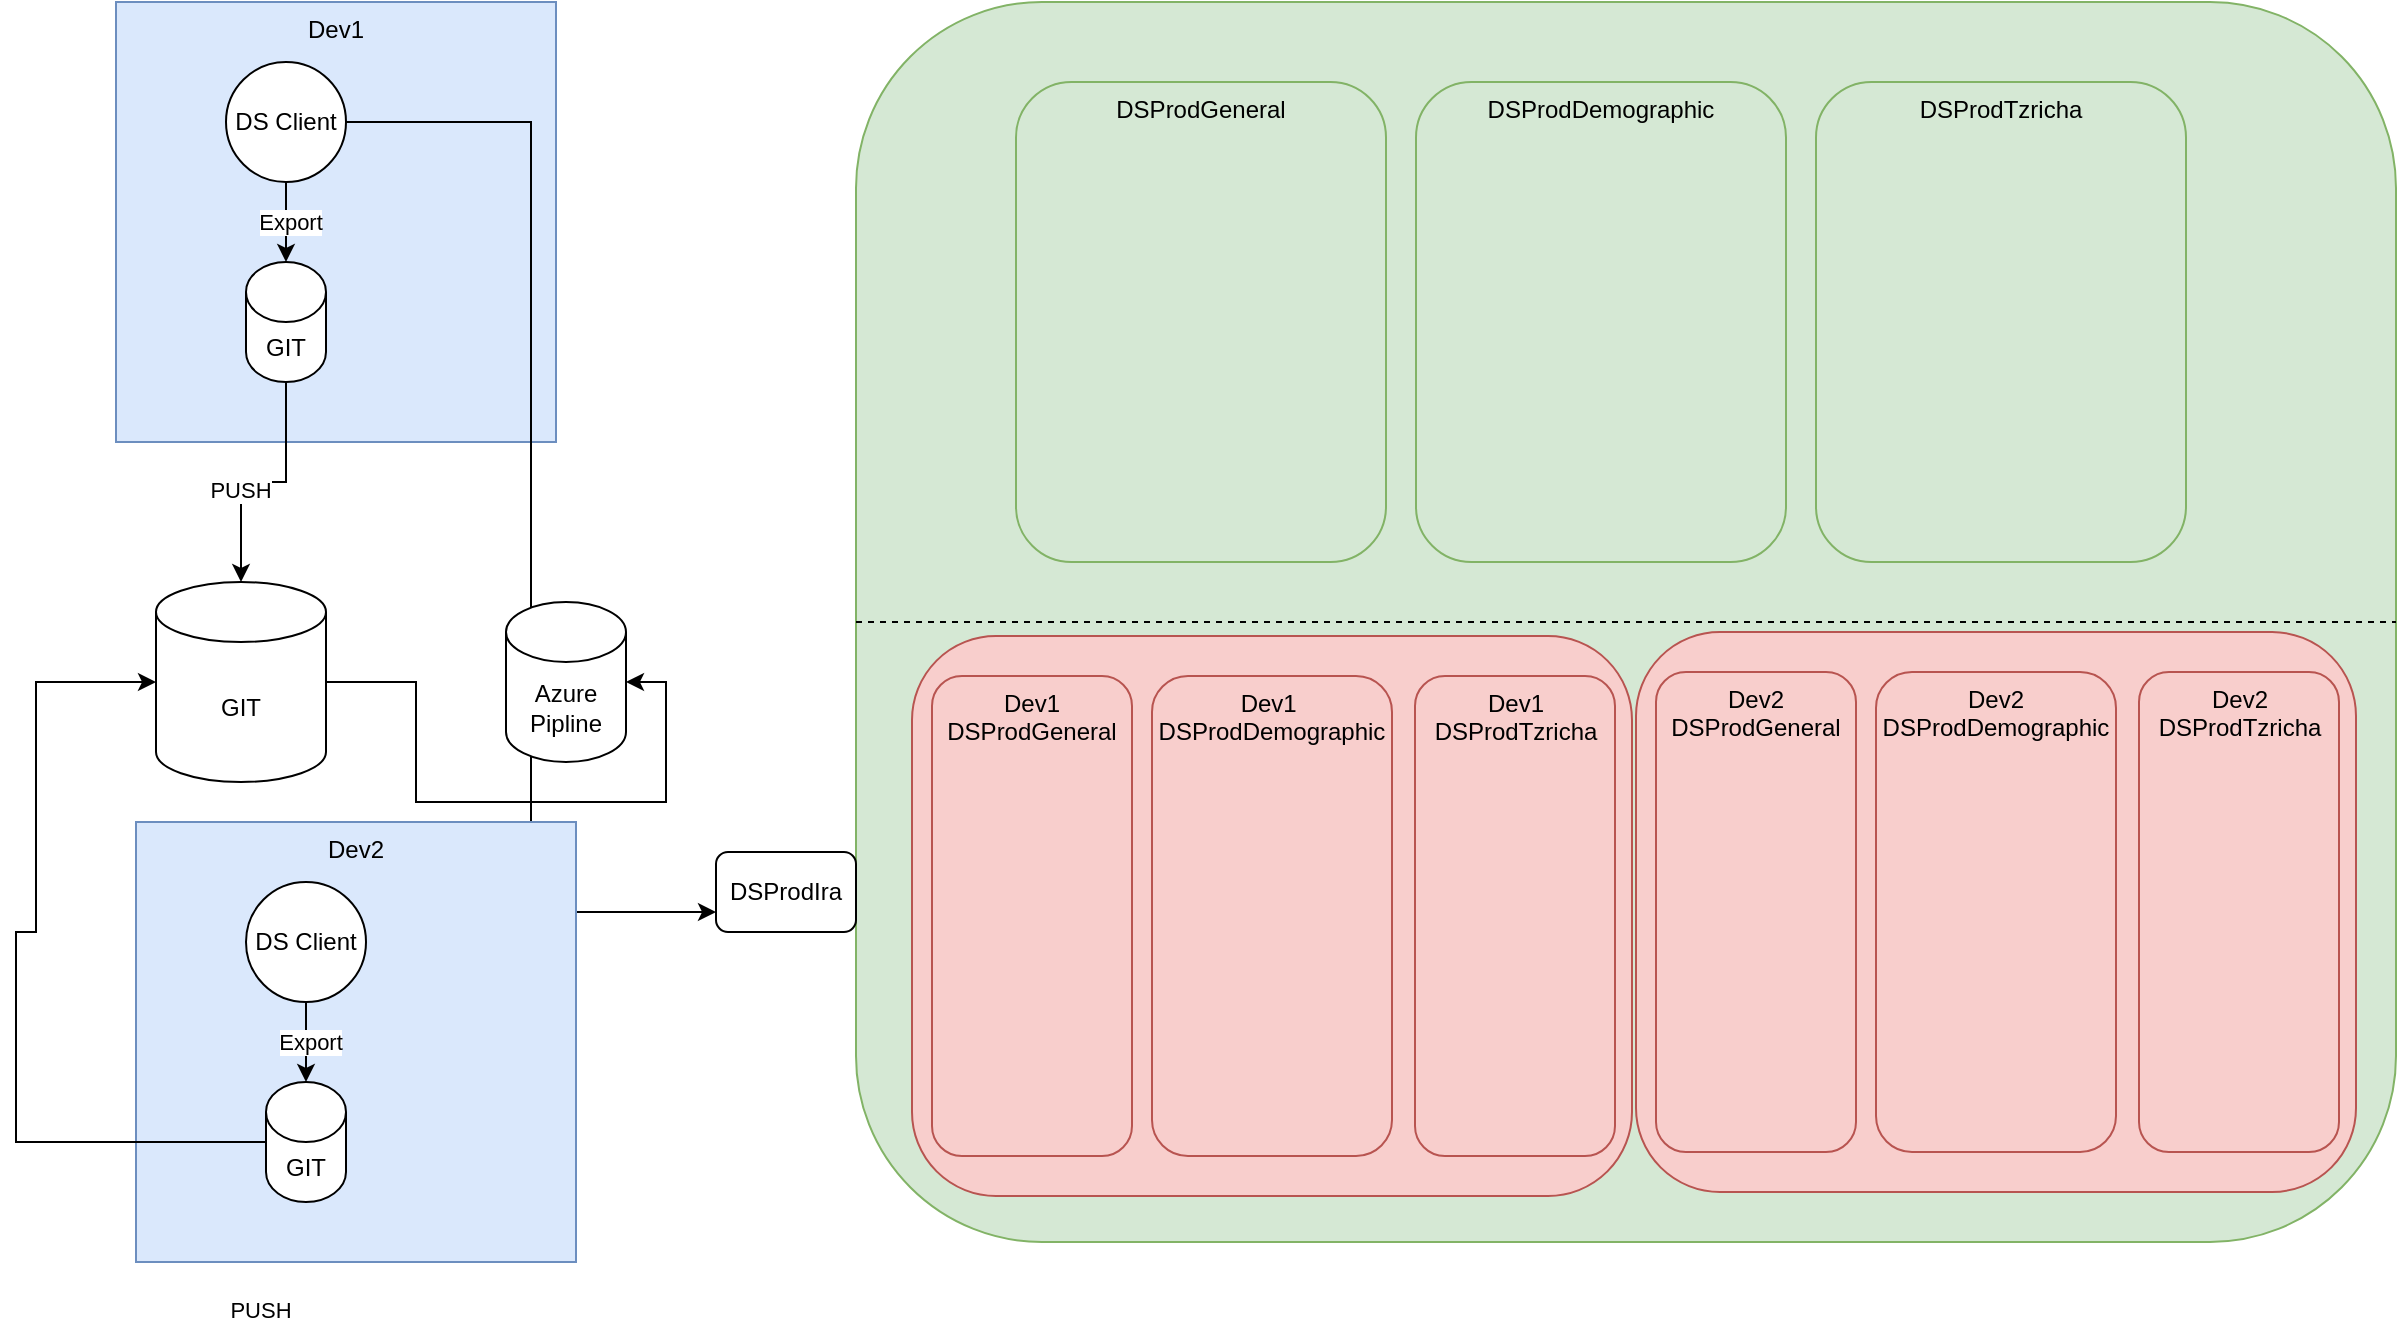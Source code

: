 <mxfile version="21.2.1" type="github">
  <diagram name="‫עמוד-1‬" id="i2Fc2xm11VRdaYwxFgzn">
    <mxGraphModel dx="1434" dy="764" grid="1" gridSize="10" guides="1" tooltips="1" connect="1" arrows="1" fold="1" page="1" pageScale="1" pageWidth="827" pageHeight="1169" math="0" shadow="0">
      <root>
        <mxCell id="0" />
        <mxCell id="1" parent="0" />
        <mxCell id="d246zdA38Hne-XJqFqv3-11" value="" style="rounded=1;whiteSpace=wrap;html=1;fillColor=#d5e8d4;strokeColor=#82b366;direction=south;" vertex="1" parent="1">
          <mxGeometry x="430" y="310" width="770" height="620" as="geometry" />
        </mxCell>
        <mxCell id="r5iFqAWKlbIohHAniu_M-1" value="Dev1" style="whiteSpace=wrap;html=1;aspect=fixed;verticalAlign=top;fillColor=#dae8fc;strokeColor=#6c8ebf;" parent="1" vertex="1">
          <mxGeometry x="60" y="310" width="220" height="220" as="geometry" />
        </mxCell>
        <mxCell id="r5iFqAWKlbIohHAniu_M-9" style="edgeStyle=orthogonalEdgeStyle;rounded=0;orthogonalLoop=1;jettySize=auto;html=1;" parent="1" source="r5iFqAWKlbIohHAniu_M-2" target="r5iFqAWKlbIohHAniu_M-8" edge="1">
          <mxGeometry relative="1" as="geometry" />
        </mxCell>
        <mxCell id="r5iFqAWKlbIohHAniu_M-10" value="Export" style="edgeLabel;html=1;align=center;verticalAlign=middle;resizable=0;points=[];" parent="r5iFqAWKlbIohHAniu_M-9" vertex="1" connectable="0">
          <mxGeometry y="2" relative="1" as="geometry">
            <mxPoint as="offset" />
          </mxGeometry>
        </mxCell>
        <mxCell id="r5iFqAWKlbIohHAniu_M-2" value="DS Client" style="ellipse;whiteSpace=wrap;html=1;aspect=fixed;" parent="1" vertex="1">
          <mxGeometry x="115" y="340" width="60" height="60" as="geometry" />
        </mxCell>
        <mxCell id="r5iFqAWKlbIohHAniu_M-5" value="" style="endArrow=none;dashed=1;html=1;rounded=0;exitX=0.5;exitY=1;exitDx=0;exitDy=0;entryX=0.5;entryY=0;entryDx=0;entryDy=0;" parent="1" source="d246zdA38Hne-XJqFqv3-11" target="d246zdA38Hne-XJqFqv3-11" edge="1">
          <mxGeometry width="50" height="50" relative="1" as="geometry">
            <mxPoint x="480" y="616" as="sourcePoint" />
            <mxPoint x="1120" y="616" as="targetPoint" />
          </mxGeometry>
        </mxCell>
        <mxCell id="r5iFqAWKlbIohHAniu_M-6" value="DSProdIra" style="rounded=1;whiteSpace=wrap;html=1;" parent="1" vertex="1">
          <mxGeometry x="360" y="735" width="70" height="40" as="geometry" />
        </mxCell>
        <mxCell id="r5iFqAWKlbIohHAniu_M-7" style="edgeStyle=orthogonalEdgeStyle;rounded=0;orthogonalLoop=1;jettySize=auto;html=1;entryX=0;entryY=0.75;entryDx=0;entryDy=0;" parent="1" source="r5iFqAWKlbIohHAniu_M-2" target="r5iFqAWKlbIohHAniu_M-6" edge="1">
          <mxGeometry relative="1" as="geometry" />
        </mxCell>
        <mxCell id="r5iFqAWKlbIohHAniu_M-12" style="edgeStyle=orthogonalEdgeStyle;rounded=0;orthogonalLoop=1;jettySize=auto;html=1;" parent="1" source="r5iFqAWKlbIohHAniu_M-8" target="r5iFqAWKlbIohHAniu_M-11" edge="1">
          <mxGeometry relative="1" as="geometry" />
        </mxCell>
        <mxCell id="r5iFqAWKlbIohHAniu_M-13" value="PUSH" style="edgeLabel;html=1;align=center;verticalAlign=middle;resizable=0;points=[];" parent="r5iFqAWKlbIohHAniu_M-12" vertex="1" connectable="0">
          <mxGeometry x="0.24" y="-1" relative="1" as="geometry">
            <mxPoint as="offset" />
          </mxGeometry>
        </mxCell>
        <mxCell id="r5iFqAWKlbIohHAniu_M-8" value="GIT" style="shape=cylinder3;whiteSpace=wrap;html=1;boundedLbl=1;backgroundOutline=1;size=15;" parent="1" vertex="1">
          <mxGeometry x="125" y="440" width="40" height="60" as="geometry" />
        </mxCell>
        <mxCell id="r5iFqAWKlbIohHAniu_M-11" value="GIT" style="shape=cylinder3;whiteSpace=wrap;html=1;boundedLbl=1;backgroundOutline=1;size=15;" parent="1" vertex="1">
          <mxGeometry x="80" y="600" width="85" height="100" as="geometry" />
        </mxCell>
        <mxCell id="r5iFqAWKlbIohHAniu_M-16" value="Dev2" style="whiteSpace=wrap;html=1;aspect=fixed;verticalAlign=top;fillColor=#dae8fc;strokeColor=#6c8ebf;" parent="1" vertex="1">
          <mxGeometry x="70" y="720" width="220" height="220" as="geometry" />
        </mxCell>
        <mxCell id="r5iFqAWKlbIohHAniu_M-17" style="edgeStyle=orthogonalEdgeStyle;rounded=0;orthogonalLoop=1;jettySize=auto;html=1;" parent="1" source="r5iFqAWKlbIohHAniu_M-19" target="r5iFqAWKlbIohHAniu_M-21" edge="1">
          <mxGeometry relative="1" as="geometry" />
        </mxCell>
        <mxCell id="r5iFqAWKlbIohHAniu_M-18" value="Export" style="edgeLabel;html=1;align=center;verticalAlign=middle;resizable=0;points=[];" parent="r5iFqAWKlbIohHAniu_M-17" vertex="1" connectable="0">
          <mxGeometry y="2" relative="1" as="geometry">
            <mxPoint as="offset" />
          </mxGeometry>
        </mxCell>
        <mxCell id="r5iFqAWKlbIohHAniu_M-19" value="DS Client" style="ellipse;whiteSpace=wrap;html=1;aspect=fixed;" parent="1" vertex="1">
          <mxGeometry x="125" y="750" width="60" height="60" as="geometry" />
        </mxCell>
        <mxCell id="r5iFqAWKlbIohHAniu_M-20" value="PUSH" style="edgeLabel;html=1;align=center;verticalAlign=middle;resizable=0;points=[];" parent="1" vertex="1" connectable="0">
          <mxGeometry x="131.5" y="963.5" as="geometry" />
        </mxCell>
        <mxCell id="r5iFqAWKlbIohHAniu_M-24" style="edgeStyle=orthogonalEdgeStyle;rounded=0;orthogonalLoop=1;jettySize=auto;html=1;" parent="1" source="r5iFqAWKlbIohHAniu_M-21" target="r5iFqAWKlbIohHAniu_M-11" edge="1">
          <mxGeometry relative="1" as="geometry">
            <Array as="points">
              <mxPoint x="10" y="880" />
              <mxPoint x="10" y="775" />
              <mxPoint x="20" y="775" />
              <mxPoint x="20" y="650" />
            </Array>
          </mxGeometry>
        </mxCell>
        <mxCell id="r5iFqAWKlbIohHAniu_M-21" value="GIT" style="shape=cylinder3;whiteSpace=wrap;html=1;boundedLbl=1;backgroundOutline=1;size=15;" parent="1" vertex="1">
          <mxGeometry x="135" y="850" width="40" height="60" as="geometry" />
        </mxCell>
        <mxCell id="r5iFqAWKlbIohHAniu_M-26" value="" style="edgeStyle=orthogonalEdgeStyle;rounded=0;orthogonalLoop=1;jettySize=auto;html=1;entryX=1;entryY=0.5;entryDx=0;entryDy=0;" parent="1" source="r5iFqAWKlbIohHAniu_M-11" target="r5iFqAWKlbIohHAniu_M-25" edge="1">
          <mxGeometry relative="1" as="geometry">
            <mxPoint x="165" y="650" as="sourcePoint" />
            <mxPoint x="500" y="360" as="targetPoint" />
          </mxGeometry>
        </mxCell>
        <mxCell id="r5iFqAWKlbIohHAniu_M-25" value="Azure Pipline" style="shape=cylinder3;whiteSpace=wrap;html=1;boundedLbl=1;backgroundOutline=1;size=15;" parent="1" vertex="1">
          <mxGeometry x="255" y="610" width="60" height="80" as="geometry" />
        </mxCell>
        <mxCell id="d246zdA38Hne-XJqFqv3-3" value="DSProdDemographic" style="rounded=1;whiteSpace=wrap;html=1;verticalAlign=top;fillColor=#d5e8d4;strokeColor=#82b366;" vertex="1" parent="1">
          <mxGeometry x="710" y="350" width="185" height="240" as="geometry" />
        </mxCell>
        <mxCell id="d246zdA38Hne-XJqFqv3-6" value="DSProdGeneral" style="rounded=1;whiteSpace=wrap;html=1;verticalAlign=top;fillColor=#d5e8d4;strokeColor=#82b366;" vertex="1" parent="1">
          <mxGeometry x="510" y="350" width="185" height="240" as="geometry" />
        </mxCell>
        <mxCell id="d246zdA38Hne-XJqFqv3-7" value="DSProdTzricha" style="rounded=1;whiteSpace=wrap;html=1;verticalAlign=top;fillColor=#d5e8d4;strokeColor=#82b366;" vertex="1" parent="1">
          <mxGeometry x="910" y="350" width="185" height="240" as="geometry" />
        </mxCell>
        <mxCell id="d246zdA38Hne-XJqFqv3-15" value="" style="group" vertex="1" connectable="0" parent="1">
          <mxGeometry x="458" y="627" width="360" height="280" as="geometry" />
        </mxCell>
        <mxCell id="d246zdA38Hne-XJqFqv3-13" value="" style="rounded=1;whiteSpace=wrap;html=1;fillColor=#f8cecc;strokeColor=#b85450;" vertex="1" parent="d246zdA38Hne-XJqFqv3-15">
          <mxGeometry width="360" height="280" as="geometry" />
        </mxCell>
        <mxCell id="d246zdA38Hne-XJqFqv3-9" value="Dev1 &lt;br&gt;DSProdGeneral" style="rounded=1;whiteSpace=wrap;html=1;verticalAlign=top;fillColor=#f8cecc;strokeColor=#b85450;" vertex="1" parent="d246zdA38Hne-XJqFqv3-15">
          <mxGeometry x="10" y="20" width="100" height="240" as="geometry" />
        </mxCell>
        <mxCell id="d246zdA38Hne-XJqFqv3-12" value="Dev1&amp;nbsp;&lt;br&gt;DSProdDemographic" style="rounded=1;whiteSpace=wrap;html=1;verticalAlign=top;fillColor=#f8cecc;strokeColor=#b85450;" vertex="1" parent="d246zdA38Hne-XJqFqv3-15">
          <mxGeometry x="120" y="20" width="120" height="240" as="geometry" />
        </mxCell>
        <mxCell id="d246zdA38Hne-XJqFqv3-14" value="Dev1&lt;br&gt;DSProdTzricha" style="rounded=1;whiteSpace=wrap;html=1;verticalAlign=top;fillColor=#f8cecc;strokeColor=#b85450;" vertex="1" parent="d246zdA38Hne-XJqFqv3-15">
          <mxGeometry x="251.5" y="20" width="100" height="240" as="geometry" />
        </mxCell>
        <mxCell id="d246zdA38Hne-XJqFqv3-17" value="" style="group" vertex="1" connectable="0" parent="1">
          <mxGeometry x="820" y="625" width="360" height="280" as="geometry" />
        </mxCell>
        <mxCell id="d246zdA38Hne-XJqFqv3-18" value="" style="rounded=1;whiteSpace=wrap;html=1;fillColor=#f8cecc;strokeColor=#b85450;" vertex="1" parent="d246zdA38Hne-XJqFqv3-17">
          <mxGeometry width="360" height="280" as="geometry" />
        </mxCell>
        <mxCell id="d246zdA38Hne-XJqFqv3-19" value="Dev2&lt;br&gt;DSProdGeneral" style="rounded=1;whiteSpace=wrap;html=1;verticalAlign=top;fillColor=#f8cecc;strokeColor=#b85450;" vertex="1" parent="d246zdA38Hne-XJqFqv3-17">
          <mxGeometry x="10" y="20" width="100" height="240" as="geometry" />
        </mxCell>
        <mxCell id="d246zdA38Hne-XJqFqv3-20" value="Dev2&lt;br&gt;DSProdDemographic" style="rounded=1;whiteSpace=wrap;html=1;verticalAlign=top;fillColor=#f8cecc;strokeColor=#b85450;" vertex="1" parent="d246zdA38Hne-XJqFqv3-17">
          <mxGeometry x="120" y="20" width="120" height="240" as="geometry" />
        </mxCell>
        <mxCell id="d246zdA38Hne-XJqFqv3-21" value="Dev2&lt;br&gt;DSProdTzricha" style="rounded=1;whiteSpace=wrap;html=1;verticalAlign=top;fillColor=#f8cecc;strokeColor=#b85450;" vertex="1" parent="d246zdA38Hne-XJqFqv3-17">
          <mxGeometry x="251.5" y="20" width="100" height="240" as="geometry" />
        </mxCell>
      </root>
    </mxGraphModel>
  </diagram>
</mxfile>
